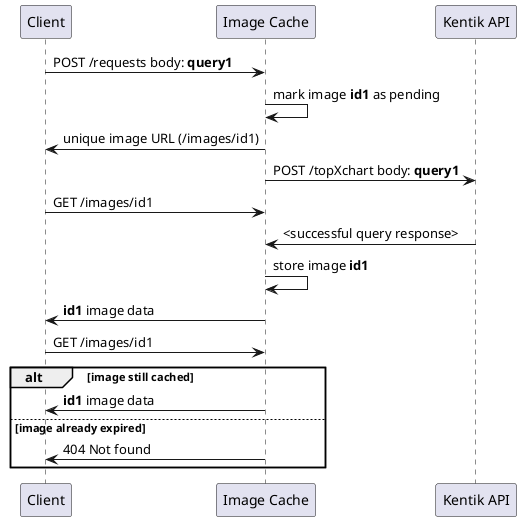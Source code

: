 @startuml
participant Client order 10
participant "Image Cache" as Cache order 20
participant "Kentik API" as Kentik order 30
Client -> Cache: POST /requests body: **query1**
Cache -> Cache: mark image **id1** as pending
Cache -> Client: unique image URL (/images/id1)
Cache -> Kentik: POST /topXchart body: **query1**
Client -> Cache: GET /images/id1
Kentik -> Cache: <successful query response>
Cache -> Cache: store image **id1**
Cache -> Client: **id1** image data
Client -> Cache: GET /images/id1
alt image still cached
Cache -> Client: **id1** image data
else image already expired
Cache -> Client: 404 Not found
end
@enduml